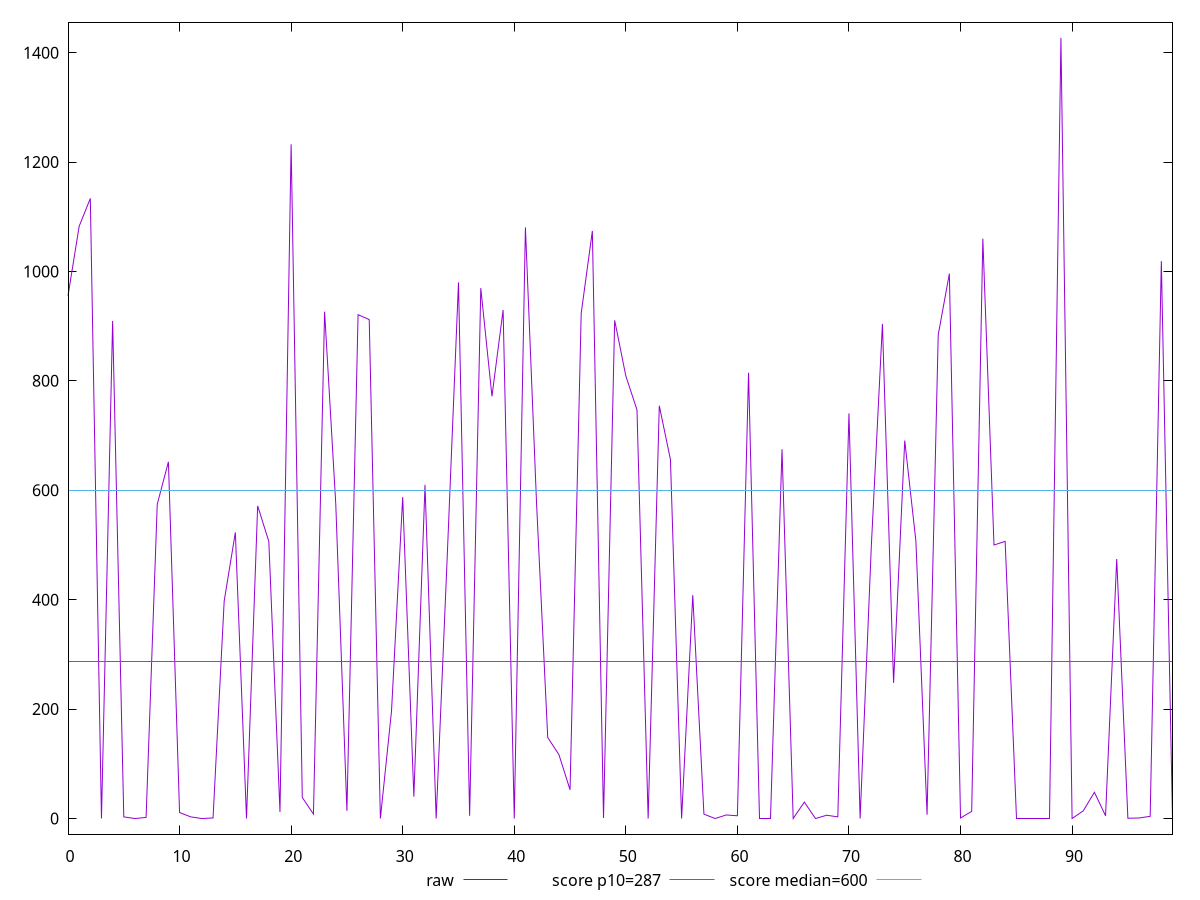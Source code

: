 reset

$raw <<EOF
0 955.5769999999993
1 1082.499999999999
2 1133.5
3 0
4 909.5
5 3
6 0
7 2
8 574.5
9 652
10 10.999999999999773
11 2.9999999999998863
12 0
13 1
14 397.5
15 523
16 0
17 571.4914999999978
18 506.5000000000018
19 12
20 1232.5
21 38.5
22 8
23 926.5
24 575.5
25 14
26 921
27 911.9584999999997
28 0
29 197
30 587.5
31 40
32 610
33 0
34 482.9999999999982
35 980
36 5
37 969.5
38 771.7429999999999
39 929.5195000000001
40 0
41 1080.5
42 575.5
43 148
44 117
45 52.5
46 923.5000000000018
47 1074
48 1
49 910.6144999999988
50 809
51 747
52 0
53 754.5
54 656
55 0
56 408.2275000000009
57 8
58 0
59 6.5
60 5
61 814.7989999999991
62 0
63 0
64 675
65 0
66 29.999999999999773
67 0
68 6
69 3
70 740.5
71 0
72 495.8580000000011
73 904
74 248
75 690.9350000000031
76 506.9999999999991
77 6.999999999999773
78 884
79 996
80 1
81 12.999999999999886
82 1060
83 500
84 506.6329999999998
85 0
86 0
87 0
88 0
89 1426.9009999999998
90 0
91 13.999999999999886
92 48
93 4.999999999999886
94 474.434000000002
95 0.5000000000001137
96 1
97 4
98 1019
99 0
EOF

set key outside below
set xrange [0:99]
set yrange [-28.538019999999996:1455.4390199999998]
set trange [-28.538019999999996:1455.4390199999998]
set terminal svg size 640, 500 enhanced background rgb 'white'
set output "reports/report_00027_2021-02-24T12-40-31.850Z/total-blocking-time/samples/agenda/raw/values.svg"

plot $raw title "raw" with line, \
     287 title "score p10=287", \
     600 title "score median=600"

reset
